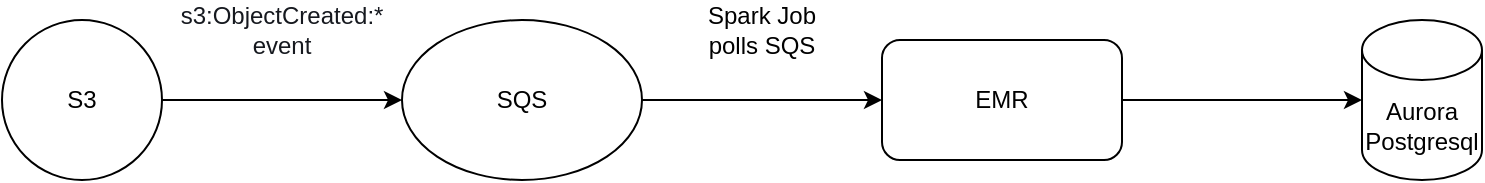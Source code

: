 <mxfile version="15.7.0" type="github">
  <diagram id="dpkRDeODi6un1xKibZu3" name="Page-1">
    <mxGraphModel dx="1422" dy="762" grid="1" gridSize="10" guides="1" tooltips="1" connect="1" arrows="1" fold="1" page="1" pageScale="1" pageWidth="850" pageHeight="1100" math="0" shadow="0">
      <root>
        <mxCell id="0" />
        <mxCell id="1" parent="0" />
        <mxCell id="LizYad3eN4HuUMT2xe1l-3" value="S3" style="ellipse;whiteSpace=wrap;html=1;aspect=fixed;" vertex="1" parent="1">
          <mxGeometry x="50" y="420" width="80" height="80" as="geometry" />
        </mxCell>
        <mxCell id="LizYad3eN4HuUMT2xe1l-4" value="SQS" style="ellipse;whiteSpace=wrap;html=1;" vertex="1" parent="1">
          <mxGeometry x="250" y="420" width="120" height="80" as="geometry" />
        </mxCell>
        <mxCell id="LizYad3eN4HuUMT2xe1l-5" value="" style="endArrow=classic;html=1;rounded=0;exitX=1;exitY=0.5;exitDx=0;exitDy=0;entryX=0;entryY=0.5;entryDx=0;entryDy=0;" edge="1" parent="1" source="LizYad3eN4HuUMT2xe1l-3" target="LizYad3eN4HuUMT2xe1l-4">
          <mxGeometry width="50" height="50" relative="1" as="geometry">
            <mxPoint x="450" y="520" as="sourcePoint" />
            <mxPoint x="500" y="470" as="targetPoint" />
          </mxGeometry>
        </mxCell>
        <mxCell id="LizYad3eN4HuUMT2xe1l-6" value="&lt;span style=&quot;color: rgb(22 , 25 , 31) ; background-color: rgb(255 , 255 , 255)&quot;&gt;&lt;font style=&quot;font-size: 12px&quot;&gt;s3:ObjectCreated:* event&lt;/font&gt;&lt;/span&gt;" style="text;html=1;strokeColor=none;fillColor=none;align=center;verticalAlign=middle;whiteSpace=wrap;rounded=0;" vertex="1" parent="1">
          <mxGeometry x="160" y="410" width="60" height="30" as="geometry" />
        </mxCell>
        <mxCell id="LizYad3eN4HuUMT2xe1l-8" value="" style="endArrow=classic;html=1;rounded=0;exitX=1;exitY=0.5;exitDx=0;exitDy=0;entryX=0;entryY=0.5;entryDx=0;entryDy=0;entryPerimeter=0;" edge="1" parent="1" source="LizYad3eN4HuUMT2xe1l-4">
          <mxGeometry width="50" height="50" relative="1" as="geometry">
            <mxPoint x="450" y="500" as="sourcePoint" />
            <mxPoint x="490" y="460" as="targetPoint" />
          </mxGeometry>
        </mxCell>
        <mxCell id="LizYad3eN4HuUMT2xe1l-9" value="Spark Job polls SQS" style="text;html=1;strokeColor=none;fillColor=none;align=center;verticalAlign=middle;whiteSpace=wrap;rounded=0;" vertex="1" parent="1">
          <mxGeometry x="400" y="410" width="60" height="30" as="geometry" />
        </mxCell>
        <mxCell id="LizYad3eN4HuUMT2xe1l-11" value="EMR" style="rounded=1;whiteSpace=wrap;html=1;fontFamily=Helvetica;fontSize=12;" vertex="1" parent="1">
          <mxGeometry x="490" y="430" width="120" height="60" as="geometry" />
        </mxCell>
        <mxCell id="LizYad3eN4HuUMT2xe1l-12" value="Aurora Postgresql" style="shape=cylinder3;whiteSpace=wrap;html=1;boundedLbl=1;backgroundOutline=1;size=15;fontFamily=Helvetica;fontSize=12;" vertex="1" parent="1">
          <mxGeometry x="730" y="420" width="60" height="80" as="geometry" />
        </mxCell>
        <mxCell id="LizYad3eN4HuUMT2xe1l-13" value="" style="endArrow=classic;html=1;rounded=0;fontFamily=Helvetica;fontSize=12;exitX=1;exitY=0.5;exitDx=0;exitDy=0;entryX=0;entryY=0.5;entryDx=0;entryDy=0;entryPerimeter=0;" edge="1" parent="1" source="LizYad3eN4HuUMT2xe1l-11" target="LizYad3eN4HuUMT2xe1l-12">
          <mxGeometry width="50" height="50" relative="1" as="geometry">
            <mxPoint x="470" y="490" as="sourcePoint" />
            <mxPoint x="520" y="440" as="targetPoint" />
          </mxGeometry>
        </mxCell>
      </root>
    </mxGraphModel>
  </diagram>
</mxfile>
